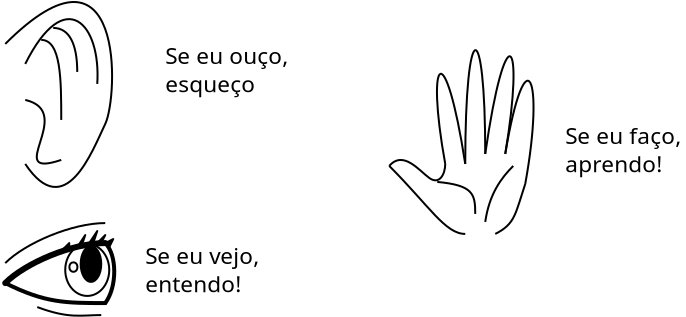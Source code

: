 <?xml version="1.0" encoding="UTF-8"?>
<dia:diagram xmlns:dia="http://www.lysator.liu.se/~alla/dia/">
  <dia:layer name="Segundo plano" visible="true" connectable="true" active="true">
    <dia:object type="Standard - Text" version="1" id="O0">
      <dia:attribute name="obj_pos">
        <dia:point val="24,5"/>
      </dia:attribute>
      <dia:attribute name="obj_bb">
        <dia:rectangle val="24,3.917;31.01,6.744"/>
      </dia:attribute>
      <dia:attribute name="text">
        <dia:composite type="text">
          <dia:attribute name="string">
            <dia:string>#Se eu ouço, 
esqueço#</dia:string>
          </dia:attribute>
          <dia:attribute name="font">
            <dia:font family="sans" style="0" name="Helvetica"/>
          </dia:attribute>
          <dia:attribute name="height">
            <dia:real val="1.411"/>
          </dia:attribute>
          <dia:attribute name="pos">
            <dia:point val="24,5"/>
          </dia:attribute>
          <dia:attribute name="color">
            <dia:color val="#000000ff"/>
          </dia:attribute>
          <dia:attribute name="alignment">
            <dia:enum val="0"/>
          </dia:attribute>
        </dia:composite>
      </dia:attribute>
      <dia:attribute name="valign">
        <dia:enum val="3"/>
      </dia:attribute>
    </dia:object>
    <dia:group>
      <dia:attribute name="meta">
        <dia:composite type="dict"/>
      </dia:attribute>
      <dia:attribute name="matrix"/>
      <dia:object type="Standard - Ellipse" version="0" id="O1">
        <dia:attribute name="obj_pos">
          <dia:point val="19,14"/>
        </dia:attribute>
        <dia:attribute name="obj_bb">
          <dia:rectangle val="18.95,13.95;21.25,16.65"/>
        </dia:attribute>
        <dia:attribute name="elem_corner">
          <dia:point val="19,14"/>
        </dia:attribute>
        <dia:attribute name="elem_width">
          <dia:real val="2.2"/>
        </dia:attribute>
        <dia:attribute name="elem_height">
          <dia:real val="2.6"/>
        </dia:attribute>
      </dia:object>
      <dia:object type="Standard - BezierLine" version="0" id="O2">
        <dia:attribute name="obj_pos">
          <dia:point val="16,14.957"/>
        </dia:attribute>
        <dia:attribute name="obj_bb">
          <dia:rectangle val="15.929,12.907;21.05,15.028"/>
        </dia:attribute>
        <dia:attribute name="bez_points">
          <dia:point val="16,14.957"/>
          <dia:point val="17,13.957"/>
          <dia:point val="19.34,12.957"/>
          <dia:point val="21,12.957"/>
        </dia:attribute>
        <dia:attribute name="corner_types">
          <dia:enum val="0"/>
          <dia:enum val="0"/>
        </dia:attribute>
      </dia:object>
      <dia:object type="Standard - BezierLine" version="0" id="O3">
        <dia:attribute name="obj_pos">
          <dia:point val="16,15.957"/>
        </dia:attribute>
        <dia:attribute name="obj_bb">
          <dia:rectangle val="15.788,13.807;21.15,16.169"/>
        </dia:attribute>
        <dia:attribute name="bez_points">
          <dia:point val="16,15.957"/>
          <dia:point val="17,14.957"/>
          <dia:point val="19.34,13.957"/>
          <dia:point val="21,13.957"/>
        </dia:attribute>
        <dia:attribute name="corner_types">
          <dia:enum val="0"/>
          <dia:enum val="0"/>
        </dia:attribute>
        <dia:attribute name="line_width">
          <dia:real val="0.3"/>
        </dia:attribute>
        <dia:attribute name="line_join">
          <dia:enum val="1"/>
        </dia:attribute>
        <dia:attribute name="line_caps">
          <dia:enum val="1"/>
        </dia:attribute>
      </dia:object>
      <dia:object type="Standard - BezierLine" version="0" id="O4">
        <dia:attribute name="obj_pos">
          <dia:point val="16,15.957"/>
        </dia:attribute>
        <dia:attribute name="obj_bb">
          <dia:rectangle val="15.866,15.823;21.1,17.057"/>
        </dia:attribute>
        <dia:attribute name="bez_points">
          <dia:point val="16,15.957"/>
          <dia:point val="18,16.957"/>
          <dia:point val="19,16.957"/>
          <dia:point val="21,16.957"/>
        </dia:attribute>
        <dia:attribute name="corner_types">
          <dia:enum val="0"/>
          <dia:enum val="0"/>
        </dia:attribute>
        <dia:attribute name="line_width">
          <dia:real val="0.2"/>
        </dia:attribute>
        <dia:attribute name="line_join">
          <dia:enum val="1"/>
        </dia:attribute>
        <dia:attribute name="line_caps">
          <dia:enum val="1"/>
        </dia:attribute>
      </dia:object>
      <dia:object type="Standard - BezierLine" version="0" id="O5">
        <dia:attribute name="obj_pos">
          <dia:point val="21,13.957"/>
        </dia:attribute>
        <dia:attribute name="obj_bb">
          <dia:rectangle val="20.859,13.816;21.55,17.097"/>
        </dia:attribute>
        <dia:attribute name="bez_points">
          <dia:point val="21,13.957"/>
          <dia:point val="21.6,14.557"/>
          <dia:point val="21.6,16.157"/>
          <dia:point val="21,16.957"/>
        </dia:attribute>
        <dia:attribute name="corner_types">
          <dia:enum val="0"/>
          <dia:enum val="0"/>
        </dia:attribute>
        <dia:attribute name="line_width">
          <dia:real val="0.2"/>
        </dia:attribute>
        <dia:attribute name="line_join">
          <dia:enum val="1"/>
        </dia:attribute>
        <dia:attribute name="line_caps">
          <dia:enum val="1"/>
        </dia:attribute>
      </dia:object>
      <dia:object type="Standard - BezierLine" version="0" id="O6">
        <dia:attribute name="obj_pos">
          <dia:point val="17.6,17.157"/>
        </dia:attribute>
        <dia:attribute name="obj_bb">
          <dia:rectangle val="17.536,17.093;20.85,17.639"/>
        </dia:attribute>
        <dia:attribute name="bez_points">
          <dia:point val="17.6,17.157"/>
          <dia:point val="19.2,17.757"/>
          <dia:point val="19.8,17.557"/>
          <dia:point val="20.8,17.557"/>
        </dia:attribute>
        <dia:attribute name="corner_types">
          <dia:enum val="0"/>
          <dia:enum val="0"/>
        </dia:attribute>
      </dia:object>
      <dia:object type="Standard - Polygon" version="0" id="O7">
        <dia:attribute name="obj_pos">
          <dia:point val="18.8,14.357"/>
        </dia:attribute>
        <dia:attribute name="obj_bb">
          <dia:rectangle val="18.547,13.836;19.25,14.54"/>
        </dia:attribute>
        <dia:attribute name="poly_points">
          <dia:point val="18.8,14.357"/>
          <dia:point val="19.2,14.157"/>
          <dia:point val="19.2,13.957"/>
        </dia:attribute>
        <dia:attribute name="inner_color">
          <dia:color val="#000000ff"/>
        </dia:attribute>
        <dia:attribute name="show_background">
          <dia:boolean val="true"/>
        </dia:attribute>
        <dia:attribute name="line_join">
          <dia:enum val="1"/>
        </dia:attribute>
      </dia:object>
      <dia:object type="Standard - Polygon" version="0" id="O8">
        <dia:attribute name="obj_pos">
          <dia:point val="21,13.957"/>
        </dia:attribute>
        <dia:attribute name="obj_bb">
          <dia:rectangle val="20.916,13.645;21.512,14.242"/>
        </dia:attribute>
        <dia:attribute name="poly_points">
          <dia:point val="21,13.957"/>
          <dia:point val="21.2,14.157"/>
          <dia:point val="21.4,13.757"/>
        </dia:attribute>
        <dia:attribute name="inner_color">
          <dia:color val="#000000ff"/>
        </dia:attribute>
        <dia:attribute name="show_background">
          <dia:boolean val="true"/>
        </dia:attribute>
        <dia:attribute name="line_join">
          <dia:enum val="1"/>
        </dia:attribute>
      </dia:object>
      <dia:object type="Standard - Polygon" version="0" id="O9">
        <dia:attribute name="obj_pos">
          <dia:point val="20.2,13.957"/>
        </dia:attribute>
        <dia:attribute name="obj_bb">
          <dia:rectangle val="20.107,13.019;20.765,14.007"/>
        </dia:attribute>
        <dia:attribute name="poly_points">
          <dia:point val="20.2,13.957"/>
          <dia:point val="20.4,13.957"/>
          <dia:point val="20.6,13.357"/>
        </dia:attribute>
        <dia:attribute name="inner_color">
          <dia:color val="#000000ff"/>
        </dia:attribute>
        <dia:attribute name="show_background">
          <dia:boolean val="true"/>
        </dia:attribute>
        <dia:attribute name="line_join">
          <dia:enum val="1"/>
        </dia:attribute>
      </dia:object>
      <dia:object type="Standard - Polygon" version="0" id="O10">
        <dia:attribute name="obj_pos">
          <dia:point val="20.6,13.957"/>
        </dia:attribute>
        <dia:attribute name="obj_bb">
          <dia:rectangle val="20.479,13.304;21.183,14.007"/>
        </dia:attribute>
        <dia:attribute name="poly_points">
          <dia:point val="20.6,13.957"/>
          <dia:point val="20.8,13.957"/>
          <dia:point val="21,13.557"/>
        </dia:attribute>
        <dia:attribute name="inner_color">
          <dia:color val="#000000ff"/>
        </dia:attribute>
        <dia:attribute name="show_background">
          <dia:boolean val="true"/>
        </dia:attribute>
        <dia:attribute name="line_join">
          <dia:enum val="1"/>
        </dia:attribute>
      </dia:object>
      <dia:object type="Standard - Polygon" version="0" id="O11">
        <dia:attribute name="obj_pos">
          <dia:point val="19.6,14.157"/>
        </dia:attribute>
        <dia:attribute name="obj_bb">
          <dia:rectangle val="19.507,13.219;20.166,14.207"/>
        </dia:attribute>
        <dia:attribute name="poly_points">
          <dia:point val="19.6,14.157"/>
          <dia:point val="19.8,14.157"/>
          <dia:point val="20,13.557"/>
        </dia:attribute>
        <dia:attribute name="inner_color">
          <dia:color val="#000000ff"/>
        </dia:attribute>
        <dia:attribute name="show_background">
          <dia:boolean val="true"/>
        </dia:attribute>
        <dia:attribute name="line_join">
          <dia:enum val="1"/>
        </dia:attribute>
      </dia:object>
      <dia:object type="Standard - Ellipse" version="0" id="O12">
        <dia:attribute name="obj_pos">
          <dia:point val="19.772,14.109"/>
        </dia:attribute>
        <dia:attribute name="obj_bb">
          <dia:rectangle val="19.722,14.059;20.85,15.947"/>
        </dia:attribute>
        <dia:attribute name="elem_corner">
          <dia:point val="19.772,14.109"/>
        </dia:attribute>
        <dia:attribute name="elem_width">
          <dia:real val="1.028"/>
        </dia:attribute>
        <dia:attribute name="elem_height">
          <dia:real val="1.788"/>
        </dia:attribute>
        <dia:attribute name="inner_color">
          <dia:color val="#000000ff"/>
        </dia:attribute>
      </dia:object>
      <dia:object type="Standard - Ellipse" version="0" id="O13">
        <dia:attribute name="obj_pos">
          <dia:point val="19.208,14.921"/>
        </dia:attribute>
        <dia:attribute name="obj_bb">
          <dia:rectangle val="19.158,14.871;19.658,15.443"/>
        </dia:attribute>
        <dia:attribute name="elem_corner">
          <dia:point val="19.208,14.921"/>
        </dia:attribute>
        <dia:attribute name="elem_width">
          <dia:real val="0.4"/>
        </dia:attribute>
        <dia:attribute name="elem_height">
          <dia:real val="0.472"/>
        </dia:attribute>
      </dia:object>
    </dia:group>
    <dia:group>
      <dia:attribute name="meta">
        <dia:composite type="dict"/>
      </dia:attribute>
      <dia:attribute name="matrix"/>
      <dia:object type="Standard - BezierLine" version="0" id="O14">
        <dia:attribute name="obj_pos">
          <dia:point val="16,4"/>
        </dia:attribute>
        <dia:attribute name="obj_bb">
          <dia:rectangle val="15.929,1.854;21.393,11.203"/>
        </dia:attribute>
        <dia:attribute name="bez_points">
          <dia:point val="16,4"/>
          <dia:point val="22,-2"/>
          <dia:point val="21.65,6.65"/>
          <dia:point val="21,8"/>
          <dia:point val="20.35,9.35"/>
          <dia:point val="19,13"/>
          <dia:point val="17,10"/>
        </dia:attribute>
        <dia:attribute name="corner_types">
          <dia:enum val="0"/>
          <dia:enum val="0"/>
          <dia:enum val="0"/>
        </dia:attribute>
      </dia:object>
      <dia:object type="Standard - BezierLine" version="0" id="O15">
        <dia:attribute name="obj_pos">
          <dia:point val="17,6.8"/>
        </dia:attribute>
        <dia:attribute name="obj_bb">
          <dia:rectangle val="16.94,6.74;18.863,10.033"/>
        </dia:attribute>
        <dia:attribute name="bez_points">
          <dia:point val="17,6.8"/>
          <dia:point val="19.6,7.4"/>
          <dia:point val="15.8,10.8"/>
          <dia:point val="18.8,9.8"/>
        </dia:attribute>
        <dia:attribute name="corner_types">
          <dia:enum val="0"/>
          <dia:enum val="0"/>
        </dia:attribute>
      </dia:object>
      <dia:object type="Standard - BezierLine" version="0" id="O16">
        <dia:attribute name="obj_pos">
          <dia:point val="17,5"/>
        </dia:attribute>
        <dia:attribute name="obj_bb">
          <dia:rectangle val="16.933,2.71;20.665,6.053"/>
        </dia:attribute>
        <dia:attribute name="bez_points">
          <dia:point val="17,5"/>
          <dia:point val="19,1"/>
          <dia:point val="20.8,3"/>
          <dia:point val="20.6,6"/>
        </dia:attribute>
        <dia:attribute name="corner_types">
          <dia:enum val="0"/>
          <dia:enum val="0"/>
        </dia:attribute>
      </dia:object>
      <dia:object type="Standard - BezierLine" version="0" id="O17">
        <dia:attribute name="obj_pos">
          <dia:point val="17.8,3.8"/>
        </dia:attribute>
        <dia:attribute name="obj_bb">
          <dia:rectangle val="17.75,3.75;18.85,7.85"/>
        </dia:attribute>
        <dia:attribute name="bez_points">
          <dia:point val="17.8,3.8"/>
          <dia:point val="18.796,3.8"/>
          <dia:point val="18.8,5.8"/>
          <dia:point val="18.8,7.8"/>
        </dia:attribute>
        <dia:attribute name="corner_types">
          <dia:enum val="0"/>
          <dia:enum val="0"/>
        </dia:attribute>
      </dia:object>
      <dia:object type="Standard - BezierLine" version="0" id="O18">
        <dia:attribute name="obj_pos">
          <dia:point val="18.4,3.2"/>
        </dia:attribute>
        <dia:attribute name="obj_bb">
          <dia:rectangle val="18.35,3.15;19.65,5.45"/>
        </dia:attribute>
        <dia:attribute name="bez_points">
          <dia:point val="18.4,3.2"/>
          <dia:point val="19.2,3.2"/>
          <dia:point val="19.6,4"/>
          <dia:point val="19.6,5.4"/>
        </dia:attribute>
        <dia:attribute name="corner_types">
          <dia:enum val="0"/>
          <dia:enum val="0"/>
        </dia:attribute>
      </dia:object>
    </dia:group>
    <dia:object type="Standard - Text" version="1" id="O19">
      <dia:attribute name="obj_pos">
        <dia:point val="23,15"/>
      </dia:attribute>
      <dia:attribute name="obj_bb">
        <dia:rectangle val="23,13.917;29.66,16.744"/>
      </dia:attribute>
      <dia:attribute name="text">
        <dia:composite type="text">
          <dia:attribute name="string">
            <dia:string>#Se eu vejo, 
entendo!#</dia:string>
          </dia:attribute>
          <dia:attribute name="font">
            <dia:font family="sans" style="0" name="Helvetica"/>
          </dia:attribute>
          <dia:attribute name="height">
            <dia:real val="1.411"/>
          </dia:attribute>
          <dia:attribute name="pos">
            <dia:point val="23,15"/>
          </dia:attribute>
          <dia:attribute name="color">
            <dia:color val="#000000ff"/>
          </dia:attribute>
          <dia:attribute name="alignment">
            <dia:enum val="0"/>
          </dia:attribute>
        </dia:composite>
      </dia:attribute>
      <dia:attribute name="valign">
        <dia:enum val="3"/>
      </dia:attribute>
    </dia:object>
    <dia:object type="Standard - Text" version="1" id="O20">
      <dia:attribute name="obj_pos">
        <dia:point val="44,9"/>
      </dia:attribute>
      <dia:attribute name="obj_bb">
        <dia:rectangle val="44,7.917;50.695,10.745"/>
      </dia:attribute>
      <dia:attribute name="text">
        <dia:composite type="text">
          <dia:attribute name="string">
            <dia:string>#Se eu faço, 
aprendo!#</dia:string>
          </dia:attribute>
          <dia:attribute name="font">
            <dia:font family="sans" style="0" name="Helvetica"/>
          </dia:attribute>
          <dia:attribute name="height">
            <dia:real val="1.411"/>
          </dia:attribute>
          <dia:attribute name="pos">
            <dia:point val="44,9"/>
          </dia:attribute>
          <dia:attribute name="color">
            <dia:color val="#000000ff"/>
          </dia:attribute>
          <dia:attribute name="alignment">
            <dia:enum val="0"/>
          </dia:attribute>
        </dia:composite>
      </dia:attribute>
      <dia:attribute name="valign">
        <dia:enum val="3"/>
      </dia:attribute>
    </dia:object>
    <dia:group>
      <dia:attribute name="meta">
        <dia:composite type="dict"/>
      </dia:attribute>
      <dia:attribute name="matrix"/>
      <dia:object type="Standard - BezierLine" version="0" id="O21">
        <dia:attribute name="obj_pos">
          <dia:point val="38,10"/>
        </dia:attribute>
        <dia:attribute name="obj_bb">
          <dia:rectangle val="37.536,5.442;39.057,10.058"/>
        </dia:attribute>
        <dia:attribute name="bez_points">
          <dia:point val="38,10"/>
          <dia:point val="37,4.5"/>
          <dia:point val="38,3.5"/>
          <dia:point val="39,10"/>
        </dia:attribute>
        <dia:attribute name="corner_types">
          <dia:enum val="0"/>
          <dia:enum val="0"/>
        </dia:attribute>
      </dia:object>
      <dia:object type="Standard - BezierLine" version="0" id="O22">
        <dia:attribute name="obj_pos">
          <dia:point val="39,10"/>
        </dia:attribute>
        <dia:attribute name="obj_bb">
          <dia:rectangle val="38.95,4.261;40.05,10.05"/>
        </dia:attribute>
        <dia:attribute name="bez_points">
          <dia:point val="39,10"/>
          <dia:point val="39,2.5"/>
          <dia:point val="40,2.5"/>
          <dia:point val="40,9.5"/>
        </dia:attribute>
        <dia:attribute name="corner_types">
          <dia:enum val="0"/>
          <dia:enum val="0"/>
        </dia:attribute>
      </dia:object>
      <dia:object type="Standard - BezierLine" version="0" id="O23">
        <dia:attribute name="obj_pos">
          <dia:point val="40,9.5"/>
        </dia:attribute>
        <dia:attribute name="obj_bb">
          <dia:rectangle val="39.943,4.568;41.464,9.558"/>
        </dia:attribute>
        <dia:attribute name="bez_points">
          <dia:point val="40,9.5"/>
          <dia:point val="41,2.5"/>
          <dia:point val="42,3.5"/>
          <dia:point val="41,9.5"/>
        </dia:attribute>
        <dia:attribute name="corner_types">
          <dia:enum val="0"/>
          <dia:enum val="0"/>
        </dia:attribute>
      </dia:object>
      <dia:object type="Standard - BezierLine" version="0" id="O24">
        <dia:attribute name="obj_pos">
          <dia:point val="41,9.5"/>
        </dia:attribute>
        <dia:attribute name="obj_bb">
          <dia:rectangle val="40.943,5.79;42.464,11.058"/>
        </dia:attribute>
        <dia:attribute name="bez_points">
          <dia:point val="41,9.5"/>
          <dia:point val="42,3.5"/>
          <dia:point val="43,5.5"/>
          <dia:point val="42,11"/>
        </dia:attribute>
        <dia:attribute name="corner_types">
          <dia:enum val="0"/>
          <dia:enum val="0"/>
        </dia:attribute>
      </dia:object>
      <dia:object type="Standard - BezierLine" version="0" id="O25">
        <dia:attribute name="obj_pos">
          <dia:point val="42,11"/>
        </dia:attribute>
        <dia:attribute name="obj_bb">
          <dia:rectangle val="40.433,10.937;42.063,13.567"/>
        </dia:attribute>
        <dia:attribute name="bez_points">
          <dia:point val="42,11"/>
          <dia:point val="41.5,12.5"/>
          <dia:point val="41.5,13"/>
          <dia:point val="40.5,13.5"/>
        </dia:attribute>
        <dia:attribute name="corner_types">
          <dia:enum val="0"/>
          <dia:enum val="0"/>
        </dia:attribute>
      </dia:object>
      <dia:object type="Standard - BezierLine" version="0" id="O26">
        <dia:attribute name="obj_pos">
          <dia:point val="38,10"/>
        </dia:attribute>
        <dia:attribute name="obj_bb">
          <dia:rectangle val="35.129,9.752;38.05,10.871"/>
        </dia:attribute>
        <dia:attribute name="bez_points">
          <dia:point val="38,10"/>
          <dia:point val="38,10.5"/>
          <dia:point val="37.715,11.076"/>
          <dia:point val="37.2,10.7"/>
          <dia:point val="36.685,10.324"/>
          <dia:point val="35.9,9.3"/>
          <dia:point val="35.2,10.1"/>
        </dia:attribute>
        <dia:attribute name="corner_types">
          <dia:enum val="0"/>
          <dia:enum val="0"/>
          <dia:enum val="0"/>
        </dia:attribute>
      </dia:object>
      <dia:object type="Standard - BezierLine" version="0" id="O27">
        <dia:attribute name="obj_pos">
          <dia:point val="39,13.5"/>
        </dia:attribute>
        <dia:attribute name="obj_bb">
          <dia:rectangle val="35.129,10.029;39.05,13.55"/>
        </dia:attribute>
        <dia:attribute name="bez_points">
          <dia:point val="39,13.5"/>
          <dia:point val="38,13.5"/>
          <dia:point val="37.2,12.1"/>
          <dia:point val="35.2,10.1"/>
        </dia:attribute>
        <dia:attribute name="corner_types">
          <dia:enum val="0"/>
          <dia:enum val="0"/>
        </dia:attribute>
      </dia:object>
      <dia:object type="Standard - BezierLine" version="0" id="O28">
        <dia:attribute name="obj_pos">
          <dia:point val="39.5,12.5"/>
        </dia:attribute>
        <dia:attribute name="obj_bb">
          <dia:rectangle val="37.546,10.846;39.55,12.55"/>
        </dia:attribute>
        <dia:attribute name="bez_points">
          <dia:point val="39.5,12.5"/>
          <dia:point val="39.5,11.5"/>
          <dia:point val="39.403,11.067"/>
          <dia:point val="37.6,10.9"/>
        </dia:attribute>
        <dia:attribute name="corner_types">
          <dia:enum val="0"/>
          <dia:enum val="0"/>
        </dia:attribute>
      </dia:object>
      <dia:object type="Standard - BezierLine" version="0" id="O29">
        <dia:attribute name="obj_pos">
          <dia:point val="40,12.9"/>
        </dia:attribute>
        <dia:attribute name="obj_bb">
          <dia:rectangle val="39.943,10.029;41.471,12.957"/>
        </dia:attribute>
        <dia:attribute name="bez_points">
          <dia:point val="40,12.9"/>
          <dia:point val="40.2,11.5"/>
          <dia:point val="40.8,10.7"/>
          <dia:point val="41.4,10.1"/>
        </dia:attribute>
        <dia:attribute name="corner_types">
          <dia:enum val="0"/>
          <dia:enum val="0"/>
        </dia:attribute>
      </dia:object>
    </dia:group>
  </dia:layer>
</dia:diagram>
